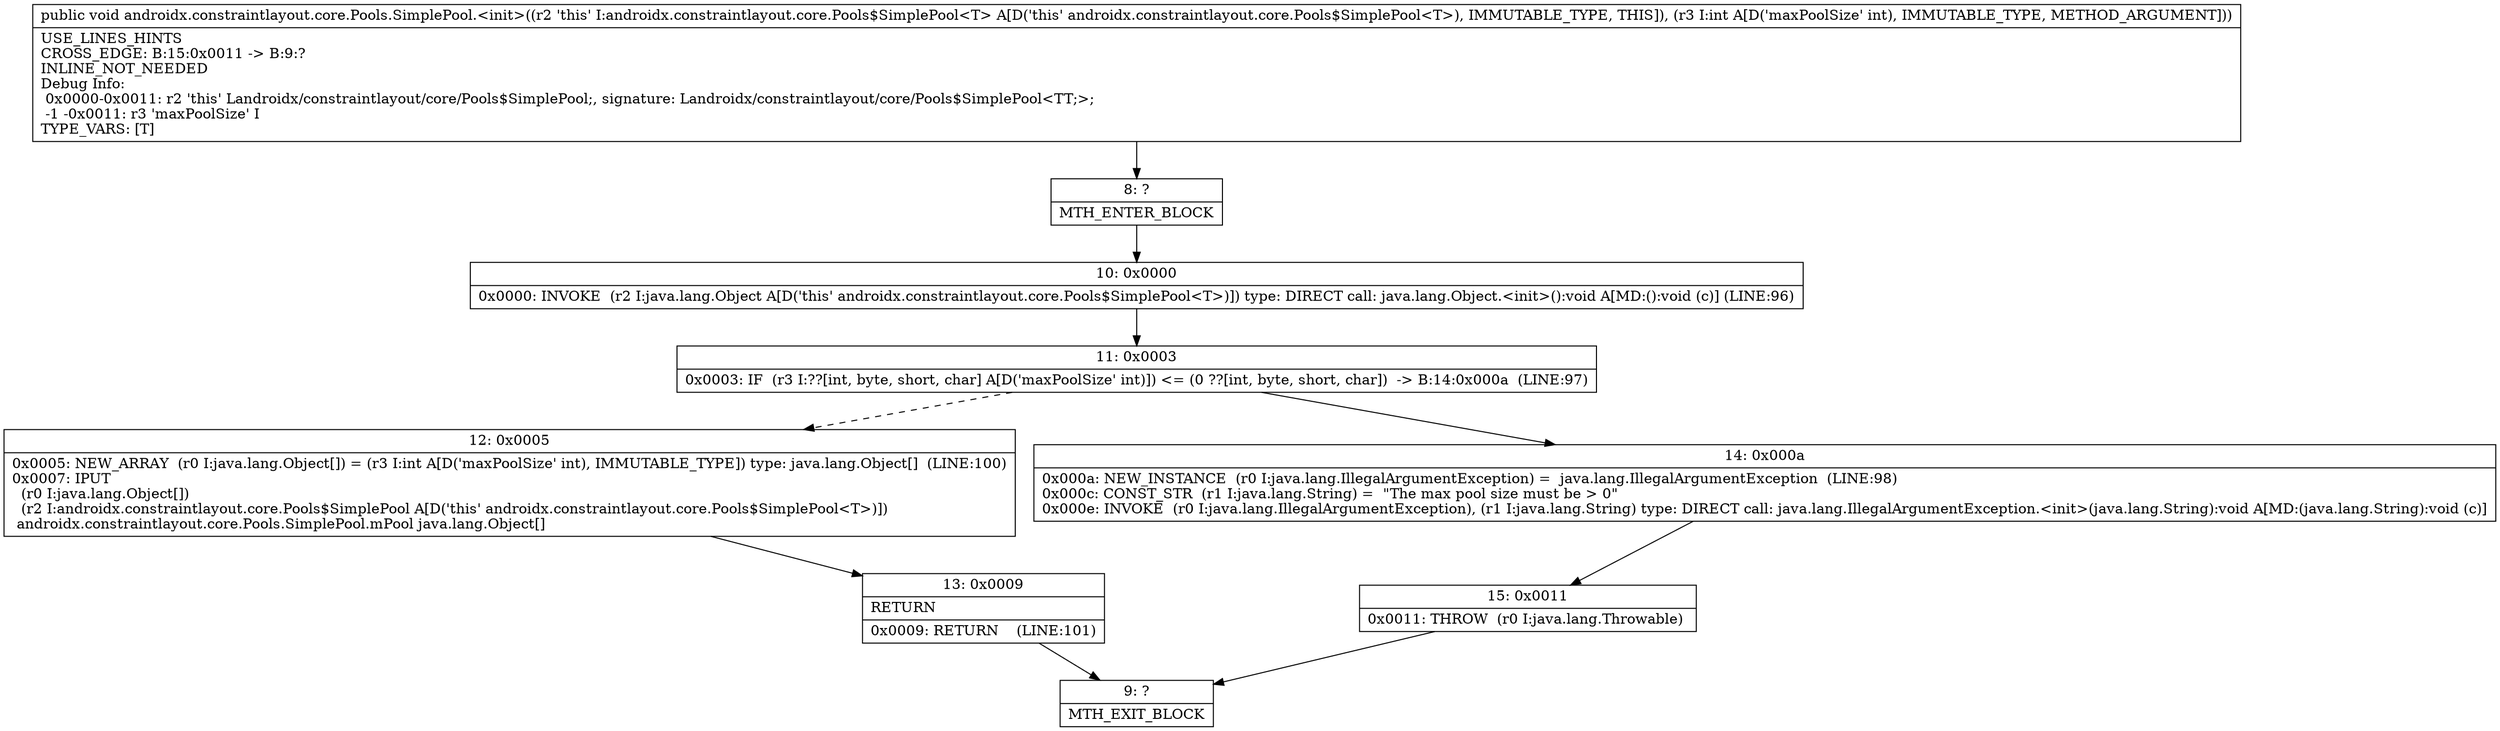 digraph "CFG forandroidx.constraintlayout.core.Pools.SimplePool.\<init\>(I)V" {
Node_8 [shape=record,label="{8\:\ ?|MTH_ENTER_BLOCK\l}"];
Node_10 [shape=record,label="{10\:\ 0x0000|0x0000: INVOKE  (r2 I:java.lang.Object A[D('this' androidx.constraintlayout.core.Pools$SimplePool\<T\>)]) type: DIRECT call: java.lang.Object.\<init\>():void A[MD:():void (c)] (LINE:96)\l}"];
Node_11 [shape=record,label="{11\:\ 0x0003|0x0003: IF  (r3 I:??[int, byte, short, char] A[D('maxPoolSize' int)]) \<= (0 ??[int, byte, short, char])  \-\> B:14:0x000a  (LINE:97)\l}"];
Node_12 [shape=record,label="{12\:\ 0x0005|0x0005: NEW_ARRAY  (r0 I:java.lang.Object[]) = (r3 I:int A[D('maxPoolSize' int), IMMUTABLE_TYPE]) type: java.lang.Object[]  (LINE:100)\l0x0007: IPUT  \l  (r0 I:java.lang.Object[])\l  (r2 I:androidx.constraintlayout.core.Pools$SimplePool A[D('this' androidx.constraintlayout.core.Pools$SimplePool\<T\>)])\l androidx.constraintlayout.core.Pools.SimplePool.mPool java.lang.Object[] \l}"];
Node_13 [shape=record,label="{13\:\ 0x0009|RETURN\l|0x0009: RETURN    (LINE:101)\l}"];
Node_9 [shape=record,label="{9\:\ ?|MTH_EXIT_BLOCK\l}"];
Node_14 [shape=record,label="{14\:\ 0x000a|0x000a: NEW_INSTANCE  (r0 I:java.lang.IllegalArgumentException) =  java.lang.IllegalArgumentException  (LINE:98)\l0x000c: CONST_STR  (r1 I:java.lang.String) =  \"The max pool size must be \> 0\" \l0x000e: INVOKE  (r0 I:java.lang.IllegalArgumentException), (r1 I:java.lang.String) type: DIRECT call: java.lang.IllegalArgumentException.\<init\>(java.lang.String):void A[MD:(java.lang.String):void (c)]\l}"];
Node_15 [shape=record,label="{15\:\ 0x0011|0x0011: THROW  (r0 I:java.lang.Throwable) \l}"];
MethodNode[shape=record,label="{public void androidx.constraintlayout.core.Pools.SimplePool.\<init\>((r2 'this' I:androidx.constraintlayout.core.Pools$SimplePool\<T\> A[D('this' androidx.constraintlayout.core.Pools$SimplePool\<T\>), IMMUTABLE_TYPE, THIS]), (r3 I:int A[D('maxPoolSize' int), IMMUTABLE_TYPE, METHOD_ARGUMENT]))  | USE_LINES_HINTS\lCROSS_EDGE: B:15:0x0011 \-\> B:9:?\lINLINE_NOT_NEEDED\lDebug Info:\l  0x0000\-0x0011: r2 'this' Landroidx\/constraintlayout\/core\/Pools$SimplePool;, signature: Landroidx\/constraintlayout\/core\/Pools$SimplePool\<TT;\>;\l  \-1 \-0x0011: r3 'maxPoolSize' I\lTYPE_VARS: [T]\l}"];
MethodNode -> Node_8;Node_8 -> Node_10;
Node_10 -> Node_11;
Node_11 -> Node_12[style=dashed];
Node_11 -> Node_14;
Node_12 -> Node_13;
Node_13 -> Node_9;
Node_14 -> Node_15;
Node_15 -> Node_9;
}

